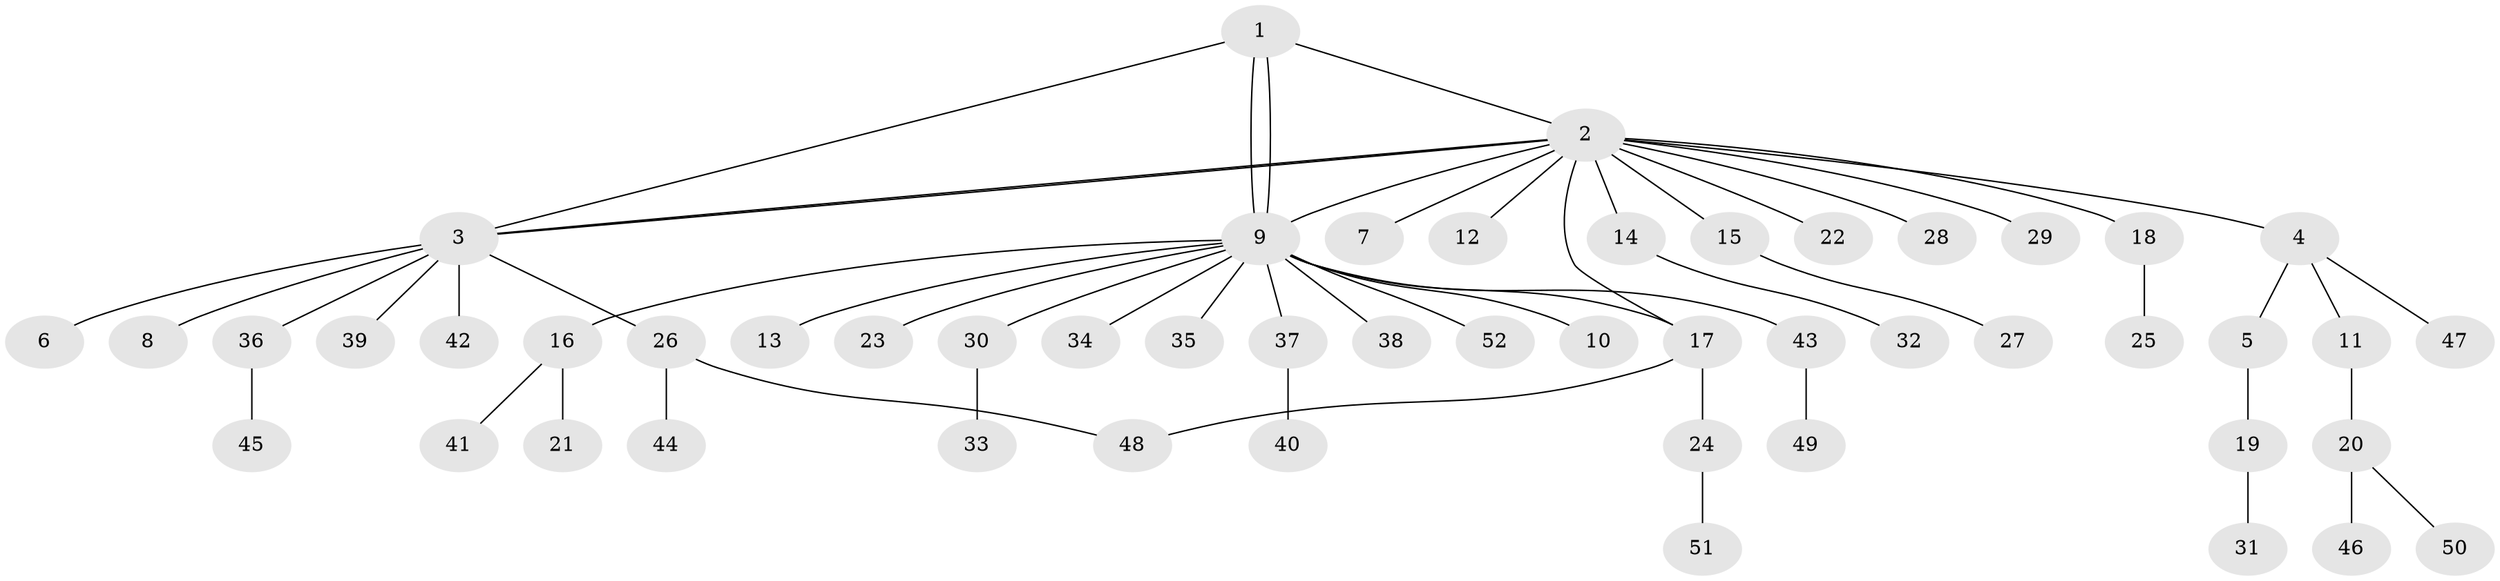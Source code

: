 // Generated by graph-tools (version 1.1) at 2025/14/03/09/25 04:14:46]
// undirected, 52 vertices, 57 edges
graph export_dot {
graph [start="1"]
  node [color=gray90,style=filled];
  1;
  2;
  3;
  4;
  5;
  6;
  7;
  8;
  9;
  10;
  11;
  12;
  13;
  14;
  15;
  16;
  17;
  18;
  19;
  20;
  21;
  22;
  23;
  24;
  25;
  26;
  27;
  28;
  29;
  30;
  31;
  32;
  33;
  34;
  35;
  36;
  37;
  38;
  39;
  40;
  41;
  42;
  43;
  44;
  45;
  46;
  47;
  48;
  49;
  50;
  51;
  52;
  1 -- 2;
  1 -- 3;
  1 -- 9;
  1 -- 9;
  2 -- 3;
  2 -- 3;
  2 -- 4;
  2 -- 7;
  2 -- 9;
  2 -- 12;
  2 -- 14;
  2 -- 15;
  2 -- 17;
  2 -- 18;
  2 -- 22;
  2 -- 28;
  2 -- 29;
  3 -- 6;
  3 -- 8;
  3 -- 26;
  3 -- 36;
  3 -- 39;
  3 -- 42;
  4 -- 5;
  4 -- 11;
  4 -- 47;
  5 -- 19;
  9 -- 10;
  9 -- 13;
  9 -- 16;
  9 -- 17;
  9 -- 23;
  9 -- 30;
  9 -- 34;
  9 -- 35;
  9 -- 37;
  9 -- 38;
  9 -- 43;
  9 -- 52;
  11 -- 20;
  14 -- 32;
  15 -- 27;
  16 -- 21;
  16 -- 41;
  17 -- 24;
  17 -- 48;
  18 -- 25;
  19 -- 31;
  20 -- 46;
  20 -- 50;
  24 -- 51;
  26 -- 44;
  26 -- 48;
  30 -- 33;
  36 -- 45;
  37 -- 40;
  43 -- 49;
}
